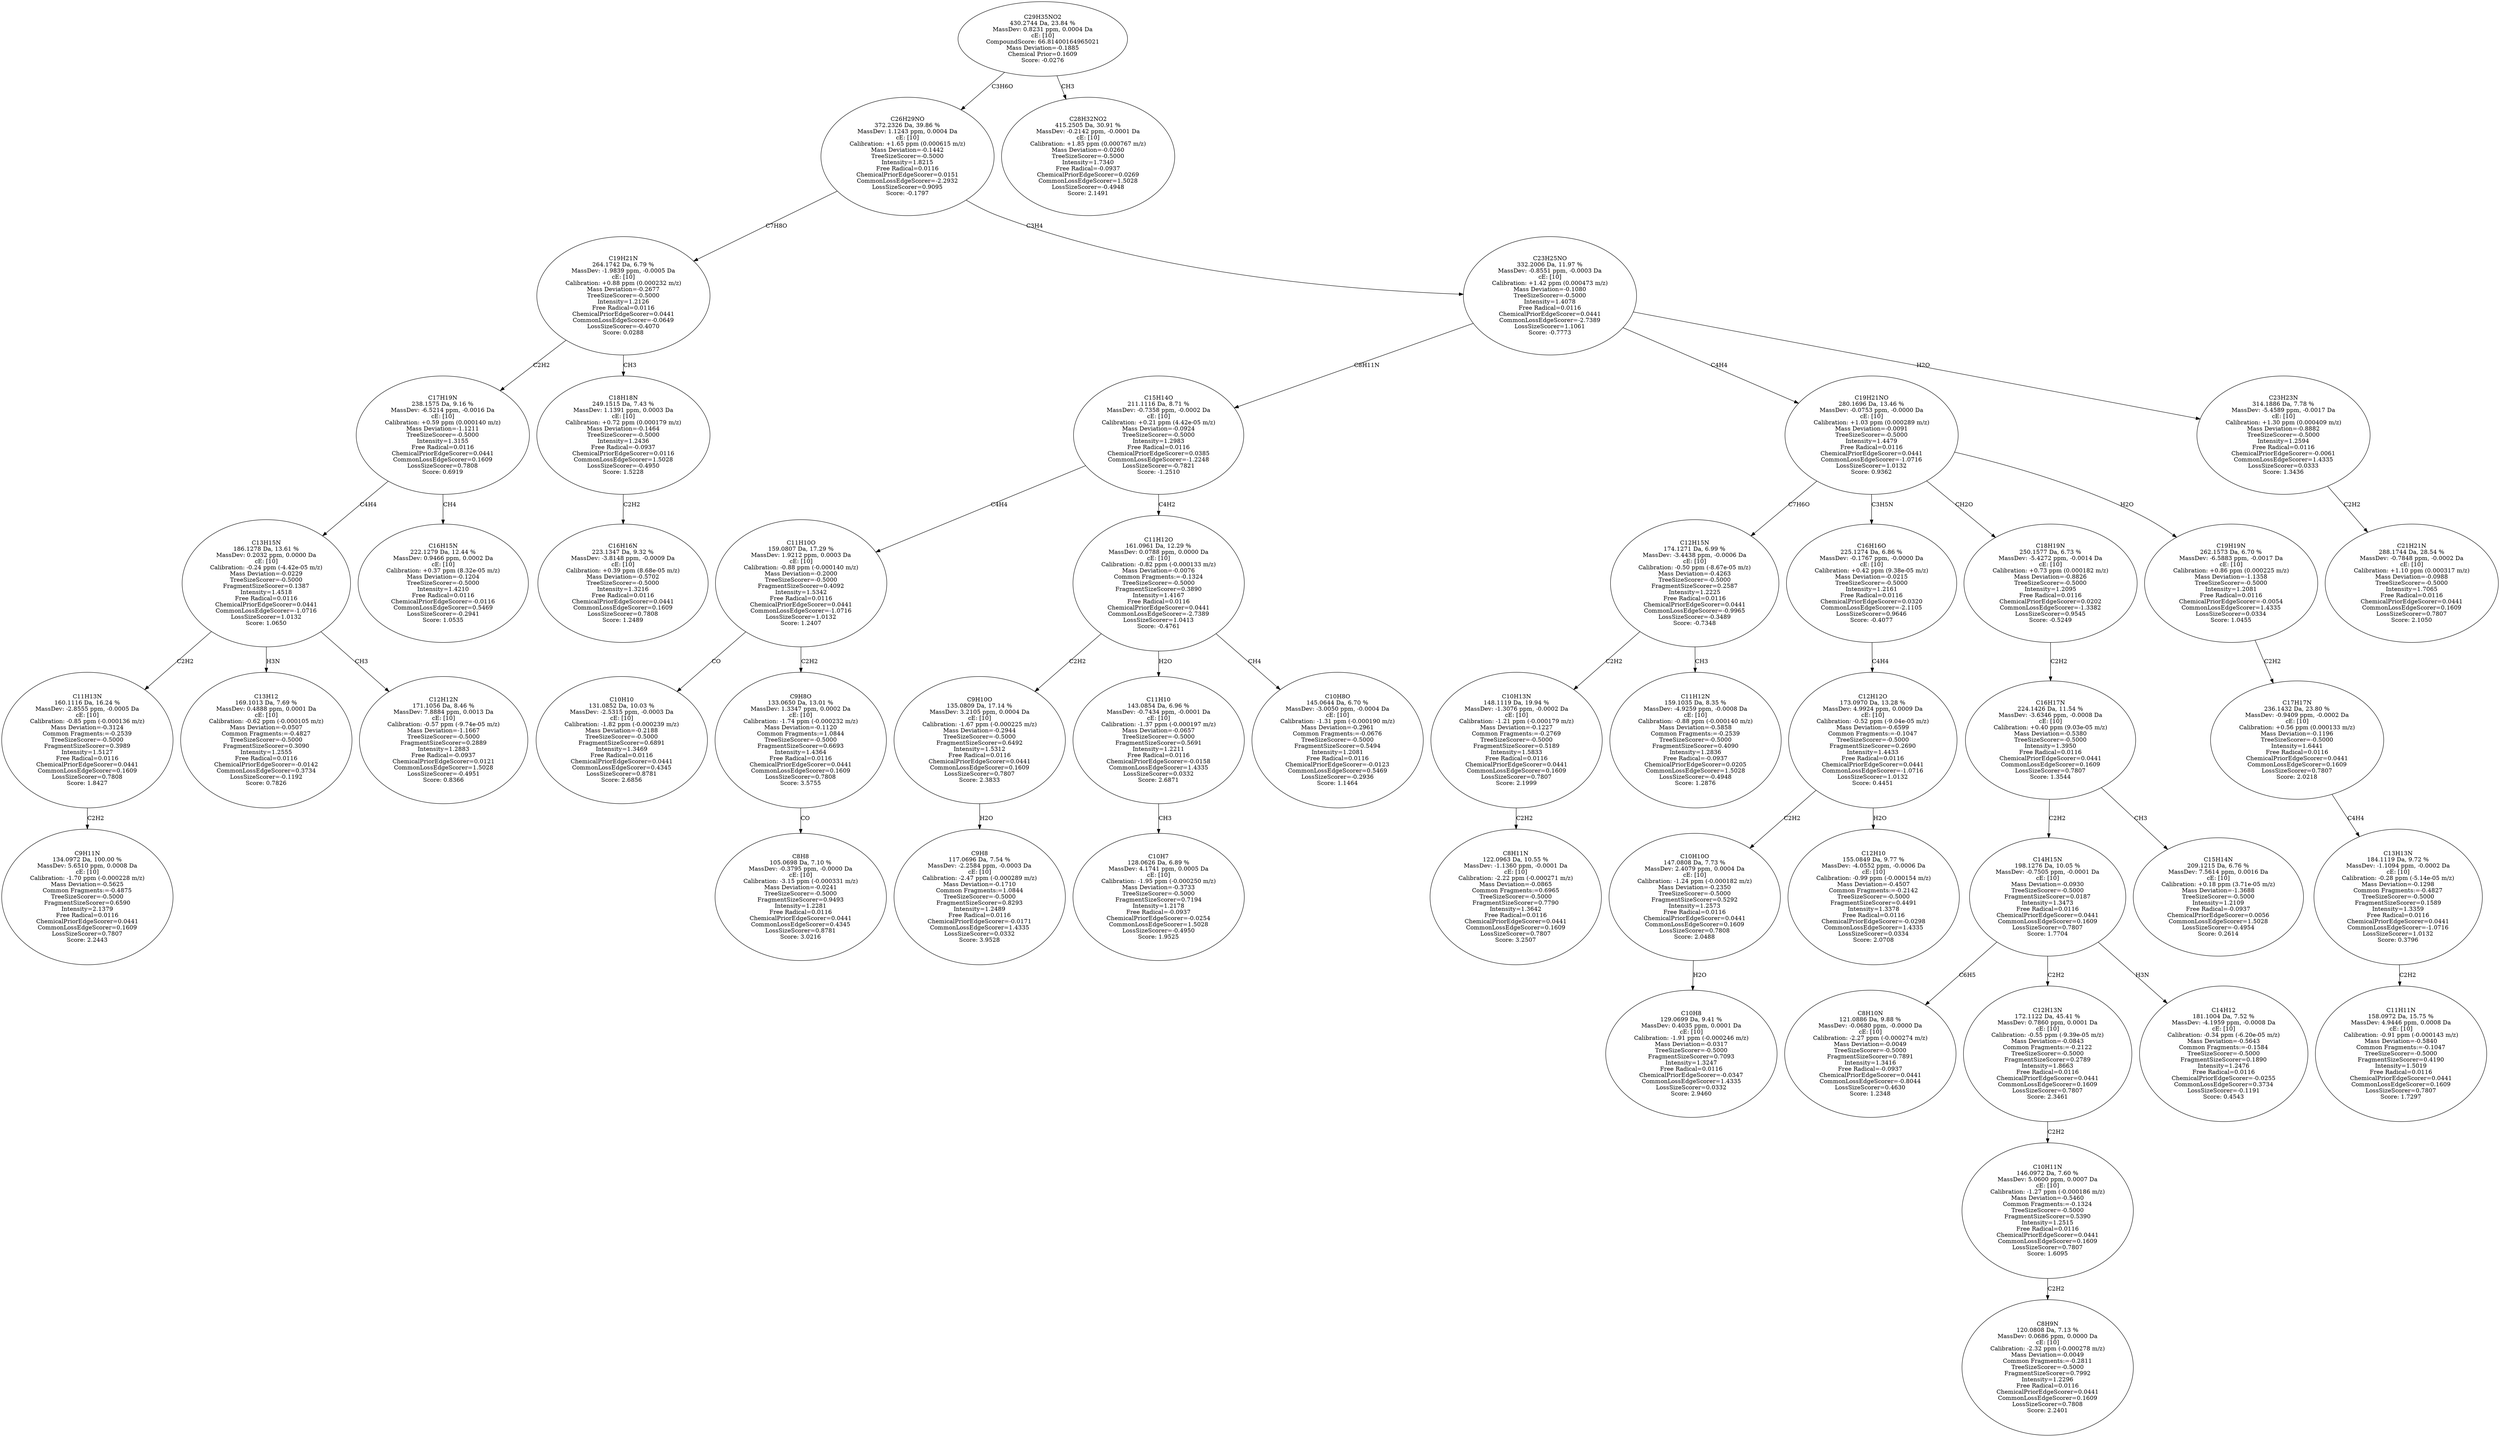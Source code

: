 strict digraph {
v1 [label="C9H11N\n134.0972 Da, 100.00 %\nMassDev: 5.6510 ppm, 0.0008 Da\ncE: [10]\nCalibration: -1.70 ppm (-0.000228 m/z)\nMass Deviation=-0.5625\nCommon Fragments:=-0.4875\nTreeSizeScorer=-0.5000\nFragmentSizeScorer=0.6590\nIntensity=2.1379\nFree Radical=0.0116\nChemicalPriorEdgeScorer=0.0441\nCommonLossEdgeScorer=0.1609\nLossSizeScorer=0.7807\nScore: 2.2443"];
v2 [label="C11H13N\n160.1116 Da, 16.24 %\nMassDev: -2.8555 ppm, -0.0005 Da\ncE: [10]\nCalibration: -0.85 ppm (-0.000136 m/z)\nMass Deviation=-0.3124\nCommon Fragments:=-0.2539\nTreeSizeScorer=-0.5000\nFragmentSizeScorer=0.3989\nIntensity=1.5127\nFree Radical=0.0116\nChemicalPriorEdgeScorer=0.0441\nCommonLossEdgeScorer=0.1609\nLossSizeScorer=0.7808\nScore: 1.8427"];
v3 [label="C13H12\n169.1013 Da, 7.69 %\nMassDev: 0.4888 ppm, 0.0001 Da\ncE: [10]\nCalibration: -0.62 ppm (-0.000105 m/z)\nMass Deviation=-0.0507\nCommon Fragments:=-0.4827\nTreeSizeScorer=-0.5000\nFragmentSizeScorer=0.3090\nIntensity=1.2555\nFree Radical=0.0116\nChemicalPriorEdgeScorer=-0.0142\nCommonLossEdgeScorer=0.3734\nLossSizeScorer=-0.1192\nScore: 0.7826"];
v4 [label="C12H12N\n171.1056 Da, 8.46 %\nMassDev: 7.8884 ppm, 0.0013 Da\ncE: [10]\nCalibration: -0.57 ppm (-9.74e-05 m/z)\nMass Deviation=-1.1667\nTreeSizeScorer=-0.5000\nFragmentSizeScorer=0.2889\nIntensity=1.2883\nFree Radical=-0.0937\nChemicalPriorEdgeScorer=0.0121\nCommonLossEdgeScorer=1.5028\nLossSizeScorer=-0.4951\nScore: 0.8366"];
v5 [label="C13H15N\n186.1278 Da, 13.61 %\nMassDev: 0.2032 ppm, 0.0000 Da\ncE: [10]\nCalibration: -0.24 ppm (-4.42e-05 m/z)\nMass Deviation=-0.0229\nTreeSizeScorer=-0.5000\nFragmentSizeScorer=0.1387\nIntensity=1.4518\nFree Radical=0.0116\nChemicalPriorEdgeScorer=0.0441\nCommonLossEdgeScorer=-1.0716\nLossSizeScorer=1.0132\nScore: 1.0650"];
v6 [label="C16H15N\n222.1279 Da, 12.44 %\nMassDev: 0.9466 ppm, 0.0002 Da\ncE: [10]\nCalibration: +0.37 ppm (8.32e-05 m/z)\nMass Deviation=-0.1204\nTreeSizeScorer=-0.5000\nIntensity=1.4210\nFree Radical=0.0116\nChemicalPriorEdgeScorer=-0.0116\nCommonLossEdgeScorer=0.5469\nLossSizeScorer=-0.2941\nScore: 1.0535"];
v7 [label="C17H19N\n238.1575 Da, 9.16 %\nMassDev: -6.5214 ppm, -0.0016 Da\ncE: [10]\nCalibration: +0.59 ppm (0.000140 m/z)\nMass Deviation=-1.1211\nTreeSizeScorer=-0.5000\nIntensity=1.3155\nFree Radical=0.0116\nChemicalPriorEdgeScorer=0.0441\nCommonLossEdgeScorer=0.1609\nLossSizeScorer=0.7808\nScore: 0.6919"];
v8 [label="C16H16N\n223.1347 Da, 9.32 %\nMassDev: -3.8148 ppm, -0.0009 Da\ncE: [10]\nCalibration: +0.39 ppm (8.68e-05 m/z)\nMass Deviation=-0.5702\nTreeSizeScorer=-0.5000\nIntensity=1.3216\nFree Radical=0.0116\nChemicalPriorEdgeScorer=0.0441\nCommonLossEdgeScorer=0.1609\nLossSizeScorer=0.7808\nScore: 1.2489"];
v9 [label="C18H18N\n249.1515 Da, 7.43 %\nMassDev: 1.1391 ppm, 0.0003 Da\ncE: [10]\nCalibration: +0.72 ppm (0.000179 m/z)\nMass Deviation=-0.1464\nTreeSizeScorer=-0.5000\nIntensity=1.2436\nFree Radical=-0.0937\nChemicalPriorEdgeScorer=0.0116\nCommonLossEdgeScorer=1.5028\nLossSizeScorer=-0.4950\nScore: 1.5228"];
v10 [label="C19H21N\n264.1742 Da, 6.79 %\nMassDev: -1.9839 ppm, -0.0005 Da\ncE: [10]\nCalibration: +0.88 ppm (0.000232 m/z)\nMass Deviation=-0.2677\nTreeSizeScorer=-0.5000\nIntensity=1.2126\nFree Radical=0.0116\nChemicalPriorEdgeScorer=0.0441\nCommonLossEdgeScorer=-0.0649\nLossSizeScorer=-0.4070\nScore: 0.0288"];
v11 [label="C10H10\n131.0852 Da, 10.03 %\nMassDev: -2.5315 ppm, -0.0003 Da\ncE: [10]\nCalibration: -1.82 ppm (-0.000239 m/z)\nMass Deviation=-0.2188\nTreeSizeScorer=-0.5000\nFragmentSizeScorer=0.6891\nIntensity=1.3469\nFree Radical=0.0116\nChemicalPriorEdgeScorer=0.0441\nCommonLossEdgeScorer=0.4345\nLossSizeScorer=0.8781\nScore: 2.6856"];
v12 [label="C8H8\n105.0698 Da, 7.10 %\nMassDev: -0.3795 ppm, -0.0000 Da\ncE: [10]\nCalibration: -3.15 ppm (-0.000331 m/z)\nMass Deviation=-0.0241\nTreeSizeScorer=-0.5000\nFragmentSizeScorer=0.9493\nIntensity=1.2281\nFree Radical=0.0116\nChemicalPriorEdgeScorer=0.0441\nCommonLossEdgeScorer=0.4345\nLossSizeScorer=0.8781\nScore: 3.0216"];
v13 [label="C9H8O\n133.0650 Da, 13.01 %\nMassDev: 1.3347 ppm, 0.0002 Da\ncE: [10]\nCalibration: -1.74 ppm (-0.000232 m/z)\nMass Deviation=-0.1120\nCommon Fragments:=1.0844\nTreeSizeScorer=-0.5000\nFragmentSizeScorer=0.6693\nIntensity=1.4364\nFree Radical=0.0116\nChemicalPriorEdgeScorer=0.0441\nCommonLossEdgeScorer=0.1609\nLossSizeScorer=0.7808\nScore: 3.5755"];
v14 [label="C11H10O\n159.0807 Da, 17.29 %\nMassDev: 1.9212 ppm, 0.0003 Da\ncE: [10]\nCalibration: -0.88 ppm (-0.000140 m/z)\nMass Deviation=-0.2000\nTreeSizeScorer=-0.5000\nFragmentSizeScorer=0.4092\nIntensity=1.5342\nFree Radical=0.0116\nChemicalPriorEdgeScorer=0.0441\nCommonLossEdgeScorer=-1.0716\nLossSizeScorer=1.0132\nScore: 1.2407"];
v15 [label="C9H8\n117.0696 Da, 7.54 %\nMassDev: -2.2584 ppm, -0.0003 Da\ncE: [10]\nCalibration: -2.47 ppm (-0.000289 m/z)\nMass Deviation=-0.1710\nCommon Fragments:=1.0844\nTreeSizeScorer=-0.5000\nFragmentSizeScorer=0.8293\nIntensity=1.2489\nFree Radical=0.0116\nChemicalPriorEdgeScorer=-0.0171\nCommonLossEdgeScorer=1.4335\nLossSizeScorer=0.0332\nScore: 3.9528"];
v16 [label="C9H10O\n135.0809 Da, 17.14 %\nMassDev: 3.2105 ppm, 0.0004 Da\ncE: [10]\nCalibration: -1.67 ppm (-0.000225 m/z)\nMass Deviation=-0.2944\nTreeSizeScorer=-0.5000\nFragmentSizeScorer=0.6492\nIntensity=1.5312\nFree Radical=0.0116\nChemicalPriorEdgeScorer=0.0441\nCommonLossEdgeScorer=0.1609\nLossSizeScorer=0.7807\nScore: 2.3833"];
v17 [label="C10H7\n128.0626 Da, 6.89 %\nMassDev: 4.1741 ppm, 0.0005 Da\ncE: [10]\nCalibration: -1.95 ppm (-0.000250 m/z)\nMass Deviation=-0.3733\nTreeSizeScorer=-0.5000\nFragmentSizeScorer=0.7194\nIntensity=1.2178\nFree Radical=-0.0937\nChemicalPriorEdgeScorer=-0.0254\nCommonLossEdgeScorer=1.5028\nLossSizeScorer=-0.4950\nScore: 1.9525"];
v18 [label="C11H10\n143.0854 Da, 6.96 %\nMassDev: -0.7434 ppm, -0.0001 Da\ncE: [10]\nCalibration: -1.37 ppm (-0.000197 m/z)\nMass Deviation=-0.0657\nTreeSizeScorer=-0.5000\nFragmentSizeScorer=0.5691\nIntensity=1.2211\nFree Radical=0.0116\nChemicalPriorEdgeScorer=-0.0158\nCommonLossEdgeScorer=1.4335\nLossSizeScorer=0.0332\nScore: 2.6871"];
v19 [label="C10H8O\n145.0644 Da, 6.70 %\nMassDev: -3.0050 ppm, -0.0004 Da\ncE: [10]\nCalibration: -1.31 ppm (-0.000190 m/z)\nMass Deviation=-0.2961\nCommon Fragments:=-0.0676\nTreeSizeScorer=-0.5000\nFragmentSizeScorer=0.5494\nIntensity=1.2081\nFree Radical=0.0116\nChemicalPriorEdgeScorer=-0.0123\nCommonLossEdgeScorer=0.5469\nLossSizeScorer=-0.2936\nScore: 1.1464"];
v20 [label="C11H12O\n161.0961 Da, 12.29 %\nMassDev: 0.0788 ppm, 0.0000 Da\ncE: [10]\nCalibration: -0.82 ppm (-0.000133 m/z)\nMass Deviation=-0.0076\nCommon Fragments:=-0.1324\nTreeSizeScorer=-0.5000\nFragmentSizeScorer=0.3890\nIntensity=1.4167\nFree Radical=0.0116\nChemicalPriorEdgeScorer=0.0441\nCommonLossEdgeScorer=-2.7389\nLossSizeScorer=1.0413\nScore: -0.4761"];
v21 [label="C15H14O\n211.1116 Da, 8.71 %\nMassDev: -0.7358 ppm, -0.0002 Da\ncE: [10]\nCalibration: +0.21 ppm (4.42e-05 m/z)\nMass Deviation=-0.0924\nTreeSizeScorer=-0.5000\nIntensity=1.2983\nFree Radical=0.0116\nChemicalPriorEdgeScorer=0.0385\nCommonLossEdgeScorer=-1.2248\nLossSizeScorer=-0.7821\nScore: -1.2510"];
v22 [label="C8H11N\n122.0963 Da, 10.55 %\nMassDev: -1.1360 ppm, -0.0001 Da\ncE: [10]\nCalibration: -2.22 ppm (-0.000271 m/z)\nMass Deviation=-0.0865\nCommon Fragments:=0.6965\nTreeSizeScorer=-0.5000\nFragmentSizeScorer=0.7790\nIntensity=1.3642\nFree Radical=0.0116\nChemicalPriorEdgeScorer=0.0441\nCommonLossEdgeScorer=0.1609\nLossSizeScorer=0.7807\nScore: 3.2507"];
v23 [label="C10H13N\n148.1119 Da, 19.94 %\nMassDev: -1.3076 ppm, -0.0002 Da\ncE: [10]\nCalibration: -1.21 ppm (-0.000179 m/z)\nMass Deviation=-0.1227\nCommon Fragments:=-0.2769\nTreeSizeScorer=-0.5000\nFragmentSizeScorer=0.5189\nIntensity=1.5833\nFree Radical=0.0116\nChemicalPriorEdgeScorer=0.0441\nCommonLossEdgeScorer=0.1609\nLossSizeScorer=0.7807\nScore: 2.1999"];
v24 [label="C11H12N\n159.1035 Da, 8.35 %\nMassDev: -4.9259 ppm, -0.0008 Da\ncE: [10]\nCalibration: -0.88 ppm (-0.000140 m/z)\nMass Deviation=-0.5858\nCommon Fragments:=-0.2539\nTreeSizeScorer=-0.5000\nFragmentSizeScorer=0.4090\nIntensity=1.2836\nFree Radical=-0.0937\nChemicalPriorEdgeScorer=0.0205\nCommonLossEdgeScorer=1.5028\nLossSizeScorer=-0.4948\nScore: 1.2876"];
v25 [label="C12H15N\n174.1271 Da, 6.99 %\nMassDev: -3.4438 ppm, -0.0006 Da\ncE: [10]\nCalibration: -0.50 ppm (-8.67e-05 m/z)\nMass Deviation=-0.4263\nTreeSizeScorer=-0.5000\nFragmentSizeScorer=0.2587\nIntensity=1.2225\nFree Radical=0.0116\nChemicalPriorEdgeScorer=0.0441\nCommonLossEdgeScorer=-0.9965\nLossSizeScorer=-0.3489\nScore: -0.7348"];
v26 [label="C10H8\n129.0699 Da, 9.41 %\nMassDev: 0.4035 ppm, 0.0001 Da\ncE: [10]\nCalibration: -1.91 ppm (-0.000246 m/z)\nMass Deviation=-0.0317\nTreeSizeScorer=-0.5000\nFragmentSizeScorer=0.7093\nIntensity=1.3247\nFree Radical=0.0116\nChemicalPriorEdgeScorer=-0.0347\nCommonLossEdgeScorer=1.4335\nLossSizeScorer=0.0332\nScore: 2.9460"];
v27 [label="C10H10O\n147.0808 Da, 7.73 %\nMassDev: 2.4079 ppm, 0.0004 Da\ncE: [10]\nCalibration: -1.24 ppm (-0.000182 m/z)\nMass Deviation=-0.2350\nTreeSizeScorer=-0.5000\nFragmentSizeScorer=0.5292\nIntensity=1.2573\nFree Radical=0.0116\nChemicalPriorEdgeScorer=0.0441\nCommonLossEdgeScorer=0.1609\nLossSizeScorer=0.7808\nScore: 2.0488"];
v28 [label="C12H10\n155.0849 Da, 9.77 %\nMassDev: -4.0552 ppm, -0.0006 Da\ncE: [10]\nCalibration: -0.99 ppm (-0.000154 m/z)\nMass Deviation=-0.4507\nCommon Fragments:=-0.2142\nTreeSizeScorer=-0.5000\nFragmentSizeScorer=0.4491\nIntensity=1.3378\nFree Radical=0.0116\nChemicalPriorEdgeScorer=-0.0298\nCommonLossEdgeScorer=1.4335\nLossSizeScorer=0.0334\nScore: 2.0708"];
v29 [label="C12H12O\n173.0970 Da, 13.28 %\nMassDev: 4.9924 ppm, 0.0009 Da\ncE: [10]\nCalibration: -0.52 ppm (-9.04e-05 m/z)\nMass Deviation=-0.6599\nCommon Fragments:=-0.1047\nTreeSizeScorer=-0.5000\nFragmentSizeScorer=0.2690\nIntensity=1.4433\nFree Radical=0.0116\nChemicalPriorEdgeScorer=0.0441\nCommonLossEdgeScorer=-1.0716\nLossSizeScorer=1.0132\nScore: 0.4451"];
v30 [label="C16H16O\n225.1274 Da, 6.86 %\nMassDev: -0.1767 ppm, -0.0000 Da\ncE: [10]\nCalibration: +0.42 ppm (9.38e-05 m/z)\nMass Deviation=-0.0215\nTreeSizeScorer=-0.5000\nIntensity=1.2161\nFree Radical=0.0116\nChemicalPriorEdgeScorer=0.0320\nCommonLossEdgeScorer=-2.1105\nLossSizeScorer=0.9646\nScore: -0.4077"];
v31 [label="C8H10N\n121.0886 Da, 9.88 %\nMassDev: -0.0680 ppm, -0.0000 Da\ncE: [10]\nCalibration: -2.27 ppm (-0.000274 m/z)\nMass Deviation=-0.0049\nTreeSizeScorer=-0.5000\nFragmentSizeScorer=0.7891\nIntensity=1.3416\nFree Radical=-0.0937\nChemicalPriorEdgeScorer=0.0441\nCommonLossEdgeScorer=-0.8044\nLossSizeScorer=0.4630\nScore: 1.2348"];
v32 [label="C8H9N\n120.0808 Da, 7.13 %\nMassDev: 0.0686 ppm, 0.0000 Da\ncE: [10]\nCalibration: -2.32 ppm (-0.000278 m/z)\nMass Deviation=-0.0049\nCommon Fragments:=-0.2811\nTreeSizeScorer=-0.5000\nFragmentSizeScorer=0.7992\nIntensity=1.2296\nFree Radical=0.0116\nChemicalPriorEdgeScorer=0.0441\nCommonLossEdgeScorer=0.1609\nLossSizeScorer=0.7808\nScore: 2.2401"];
v33 [label="C10H11N\n146.0972 Da, 7.60 %\nMassDev: 5.0600 ppm, 0.0007 Da\ncE: [10]\nCalibration: -1.27 ppm (-0.000186 m/z)\nMass Deviation=-0.5460\nCommon Fragments:=-0.1324\nTreeSizeScorer=-0.5000\nFragmentSizeScorer=0.5390\nIntensity=1.2515\nFree Radical=0.0116\nChemicalPriorEdgeScorer=0.0441\nCommonLossEdgeScorer=0.1609\nLossSizeScorer=0.7807\nScore: 1.6095"];
v34 [label="C12H13N\n172.1122 Da, 45.41 %\nMassDev: 0.7860 ppm, 0.0001 Da\ncE: [10]\nCalibration: -0.55 ppm (-9.39e-05 m/z)\nMass Deviation=-0.0843\nCommon Fragments:=-0.2122\nTreeSizeScorer=-0.5000\nFragmentSizeScorer=0.2789\nIntensity=1.8663\nFree Radical=0.0116\nChemicalPriorEdgeScorer=0.0441\nCommonLossEdgeScorer=0.1609\nLossSizeScorer=0.7807\nScore: 2.3461"];
v35 [label="C14H12\n181.1004 Da, 7.52 %\nMassDev: -4.1959 ppm, -0.0008 Da\ncE: [10]\nCalibration: -0.34 ppm (-6.20e-05 m/z)\nMass Deviation=-0.5643\nCommon Fragments:=-0.1584\nTreeSizeScorer=-0.5000\nFragmentSizeScorer=0.1890\nIntensity=1.2476\nFree Radical=0.0116\nChemicalPriorEdgeScorer=-0.0255\nCommonLossEdgeScorer=0.3734\nLossSizeScorer=-0.1191\nScore: 0.4543"];
v36 [label="C14H15N\n198.1276 Da, 10.05 %\nMassDev: -0.7505 ppm, -0.0001 Da\ncE: [10]\nMass Deviation=-0.0930\nTreeSizeScorer=-0.5000\nFragmentSizeScorer=0.0187\nIntensity=1.3473\nFree Radical=0.0116\nChemicalPriorEdgeScorer=0.0441\nCommonLossEdgeScorer=0.1609\nLossSizeScorer=0.7807\nScore: 1.7704"];
v37 [label="C15H14N\n209.1215 Da, 6.76 %\nMassDev: 7.5614 ppm, 0.0016 Da\ncE: [10]\nCalibration: +0.18 ppm (3.71e-05 m/z)\nMass Deviation=-1.3688\nTreeSizeScorer=-0.5000\nIntensity=1.2109\nFree Radical=-0.0937\nChemicalPriorEdgeScorer=0.0056\nCommonLossEdgeScorer=1.5028\nLossSizeScorer=-0.4954\nScore: 0.2614"];
v38 [label="C16H17N\n224.1426 Da, 11.54 %\nMassDev: -3.6346 ppm, -0.0008 Da\ncE: [10]\nCalibration: +0.40 ppm (9.03e-05 m/z)\nMass Deviation=-0.5380\nTreeSizeScorer=-0.5000\nIntensity=1.3950\nFree Radical=0.0116\nChemicalPriorEdgeScorer=0.0441\nCommonLossEdgeScorer=0.1609\nLossSizeScorer=0.7807\nScore: 1.3544"];
v39 [label="C18H19N\n250.1577 Da, 6.73 %\nMassDev: -5.4272 ppm, -0.0014 Da\ncE: [10]\nCalibration: +0.73 ppm (0.000182 m/z)\nMass Deviation=-0.8826\nTreeSizeScorer=-0.5000\nIntensity=1.2095\nFree Radical=0.0116\nChemicalPriorEdgeScorer=0.0202\nCommonLossEdgeScorer=-1.3382\nLossSizeScorer=0.9545\nScore: -0.5249"];
v40 [label="C11H11N\n158.0972 Da, 15.75 %\nMassDev: 4.9446 ppm, 0.0008 Da\ncE: [10]\nCalibration: -0.91 ppm (-0.000143 m/z)\nMass Deviation=-0.5840\nCommon Fragments:=-0.1047\nTreeSizeScorer=-0.5000\nFragmentSizeScorer=0.4190\nIntensity=1.5019\nFree Radical=0.0116\nChemicalPriorEdgeScorer=0.0441\nCommonLossEdgeScorer=0.1609\nLossSizeScorer=0.7807\nScore: 1.7297"];
v41 [label="C13H13N\n184.1119 Da, 9.72 %\nMassDev: -1.1094 ppm, -0.0002 Da\ncE: [10]\nCalibration: -0.28 ppm (-5.14e-05 m/z)\nMass Deviation=-0.1298\nCommon Fragments:=-0.4827\nTreeSizeScorer=-0.5000\nFragmentSizeScorer=0.1589\nIntensity=1.3359\nFree Radical=0.0116\nChemicalPriorEdgeScorer=0.0441\nCommonLossEdgeScorer=-1.0716\nLossSizeScorer=1.0132\nScore: 0.3796"];
v42 [label="C17H17N\n236.1432 Da, 23.80 %\nMassDev: -0.9409 ppm, -0.0002 Da\ncE: [10]\nCalibration: +0.56 ppm (0.000133 m/z)\nMass Deviation=-0.1196\nTreeSizeScorer=-0.5000\nIntensity=1.6441\nFree Radical=0.0116\nChemicalPriorEdgeScorer=0.0441\nCommonLossEdgeScorer=0.1609\nLossSizeScorer=0.7807\nScore: 2.0218"];
v43 [label="C19H19N\n262.1573 Da, 6.70 %\nMassDev: -6.5883 ppm, -0.0017 Da\ncE: [10]\nCalibration: +0.86 ppm (0.000225 m/z)\nMass Deviation=-1.1358\nTreeSizeScorer=-0.5000\nIntensity=1.2081\nFree Radical=0.0116\nChemicalPriorEdgeScorer=-0.0054\nCommonLossEdgeScorer=1.4335\nLossSizeScorer=0.0334\nScore: 1.0455"];
v44 [label="C19H21NO\n280.1696 Da, 13.46 %\nMassDev: -0.0753 ppm, -0.0000 Da\ncE: [10]\nCalibration: +1.03 ppm (0.000289 m/z)\nMass Deviation=-0.0091\nTreeSizeScorer=-0.5000\nIntensity=1.4479\nFree Radical=0.0116\nChemicalPriorEdgeScorer=0.0441\nCommonLossEdgeScorer=-1.0716\nLossSizeScorer=1.0132\nScore: 0.9362"];
v45 [label="C21H21N\n288.1744 Da, 28.54 %\nMassDev: -0.7848 ppm, -0.0002 Da\ncE: [10]\nCalibration: +1.10 ppm (0.000317 m/z)\nMass Deviation=-0.0988\nTreeSizeScorer=-0.5000\nIntensity=1.7065\nFree Radical=0.0116\nChemicalPriorEdgeScorer=0.0441\nCommonLossEdgeScorer=0.1609\nLossSizeScorer=0.7807\nScore: 2.1050"];
v46 [label="C23H23N\n314.1886 Da, 7.78 %\nMassDev: -5.4589 ppm, -0.0017 Da\ncE: [10]\nCalibration: +1.30 ppm (0.000409 m/z)\nMass Deviation=-0.8882\nTreeSizeScorer=-0.5000\nIntensity=1.2594\nFree Radical=0.0116\nChemicalPriorEdgeScorer=-0.0061\nCommonLossEdgeScorer=1.4335\nLossSizeScorer=0.0333\nScore: 1.3436"];
v47 [label="C23H25NO\n332.2006 Da, 11.97 %\nMassDev: -0.8551 ppm, -0.0003 Da\ncE: [10]\nCalibration: +1.42 ppm (0.000473 m/z)\nMass Deviation=-0.1080\nTreeSizeScorer=-0.5000\nIntensity=1.4078\nFree Radical=0.0116\nChemicalPriorEdgeScorer=0.0441\nCommonLossEdgeScorer=-2.7389\nLossSizeScorer=1.1061\nScore: -0.7773"];
v48 [label="C26H29NO\n372.2326 Da, 39.86 %\nMassDev: 1.1243 ppm, 0.0004 Da\ncE: [10]\nCalibration: +1.65 ppm (0.000615 m/z)\nMass Deviation=-0.1442\nTreeSizeScorer=-0.5000\nIntensity=1.8215\nFree Radical=0.0116\nChemicalPriorEdgeScorer=0.0151\nCommonLossEdgeScorer=-2.2932\nLossSizeScorer=0.9095\nScore: -0.1797"];
v49 [label="C28H32NO2\n415.2505 Da, 30.91 %\nMassDev: -0.2142 ppm, -0.0001 Da\ncE: [10]\nCalibration: +1.85 ppm (0.000767 m/z)\nMass Deviation=-0.0260\nTreeSizeScorer=-0.5000\nIntensity=1.7340\nFree Radical=-0.0937\nChemicalPriorEdgeScorer=0.0269\nCommonLossEdgeScorer=1.5028\nLossSizeScorer=-0.4948\nScore: 2.1491"];
v50 [label="C29H35NO2\n430.2744 Da, 23.84 %\nMassDev: 0.8231 ppm, 0.0004 Da\ncE: [10]\nCompoundScore: 66.81400164965021\nMass Deviation=-0.1885\nChemical Prior=0.1609\nScore: -0.0276"];
v2 -> v1 [label="C2H2"];
v5 -> v2 [label="C2H2"];
v5 -> v3 [label="H3N"];
v5 -> v4 [label="CH3"];
v7 -> v5 [label="C4H4"];
v7 -> v6 [label="CH4"];
v10 -> v7 [label="C2H2"];
v9 -> v8 [label="C2H2"];
v10 -> v9 [label="CH3"];
v48 -> v10 [label="C7H8O"];
v14 -> v11 [label="CO"];
v13 -> v12 [label="CO"];
v14 -> v13 [label="C2H2"];
v21 -> v14 [label="C4H4"];
v16 -> v15 [label="H2O"];
v20 -> v16 [label="C2H2"];
v18 -> v17 [label="CH3"];
v20 -> v18 [label="H2O"];
v20 -> v19 [label="CH4"];
v21 -> v20 [label="C4H2"];
v47 -> v21 [label="C8H11N"];
v23 -> v22 [label="C2H2"];
v25 -> v23 [label="C2H2"];
v25 -> v24 [label="CH3"];
v44 -> v25 [label="C7H6O"];
v27 -> v26 [label="H2O"];
v29 -> v27 [label="C2H2"];
v29 -> v28 [label="H2O"];
v30 -> v29 [label="C4H4"];
v44 -> v30 [label="C3H5N"];
v36 -> v31 [label="C6H5"];
v33 -> v32 [label="C2H2"];
v34 -> v33 [label="C2H2"];
v36 -> v34 [label="C2H2"];
v36 -> v35 [label="H3N"];
v38 -> v36 [label="C2H2"];
v38 -> v37 [label="CH3"];
v39 -> v38 [label="C2H2"];
v44 -> v39 [label="CH2O"];
v41 -> v40 [label="C2H2"];
v42 -> v41 [label="C4H4"];
v43 -> v42 [label="C2H2"];
v44 -> v43 [label="H2O"];
v47 -> v44 [label="C4H4"];
v46 -> v45 [label="C2H2"];
v47 -> v46 [label="H2O"];
v48 -> v47 [label="C3H4"];
v50 -> v48 [label="C3H6O"];
v50 -> v49 [label="CH3"];
}